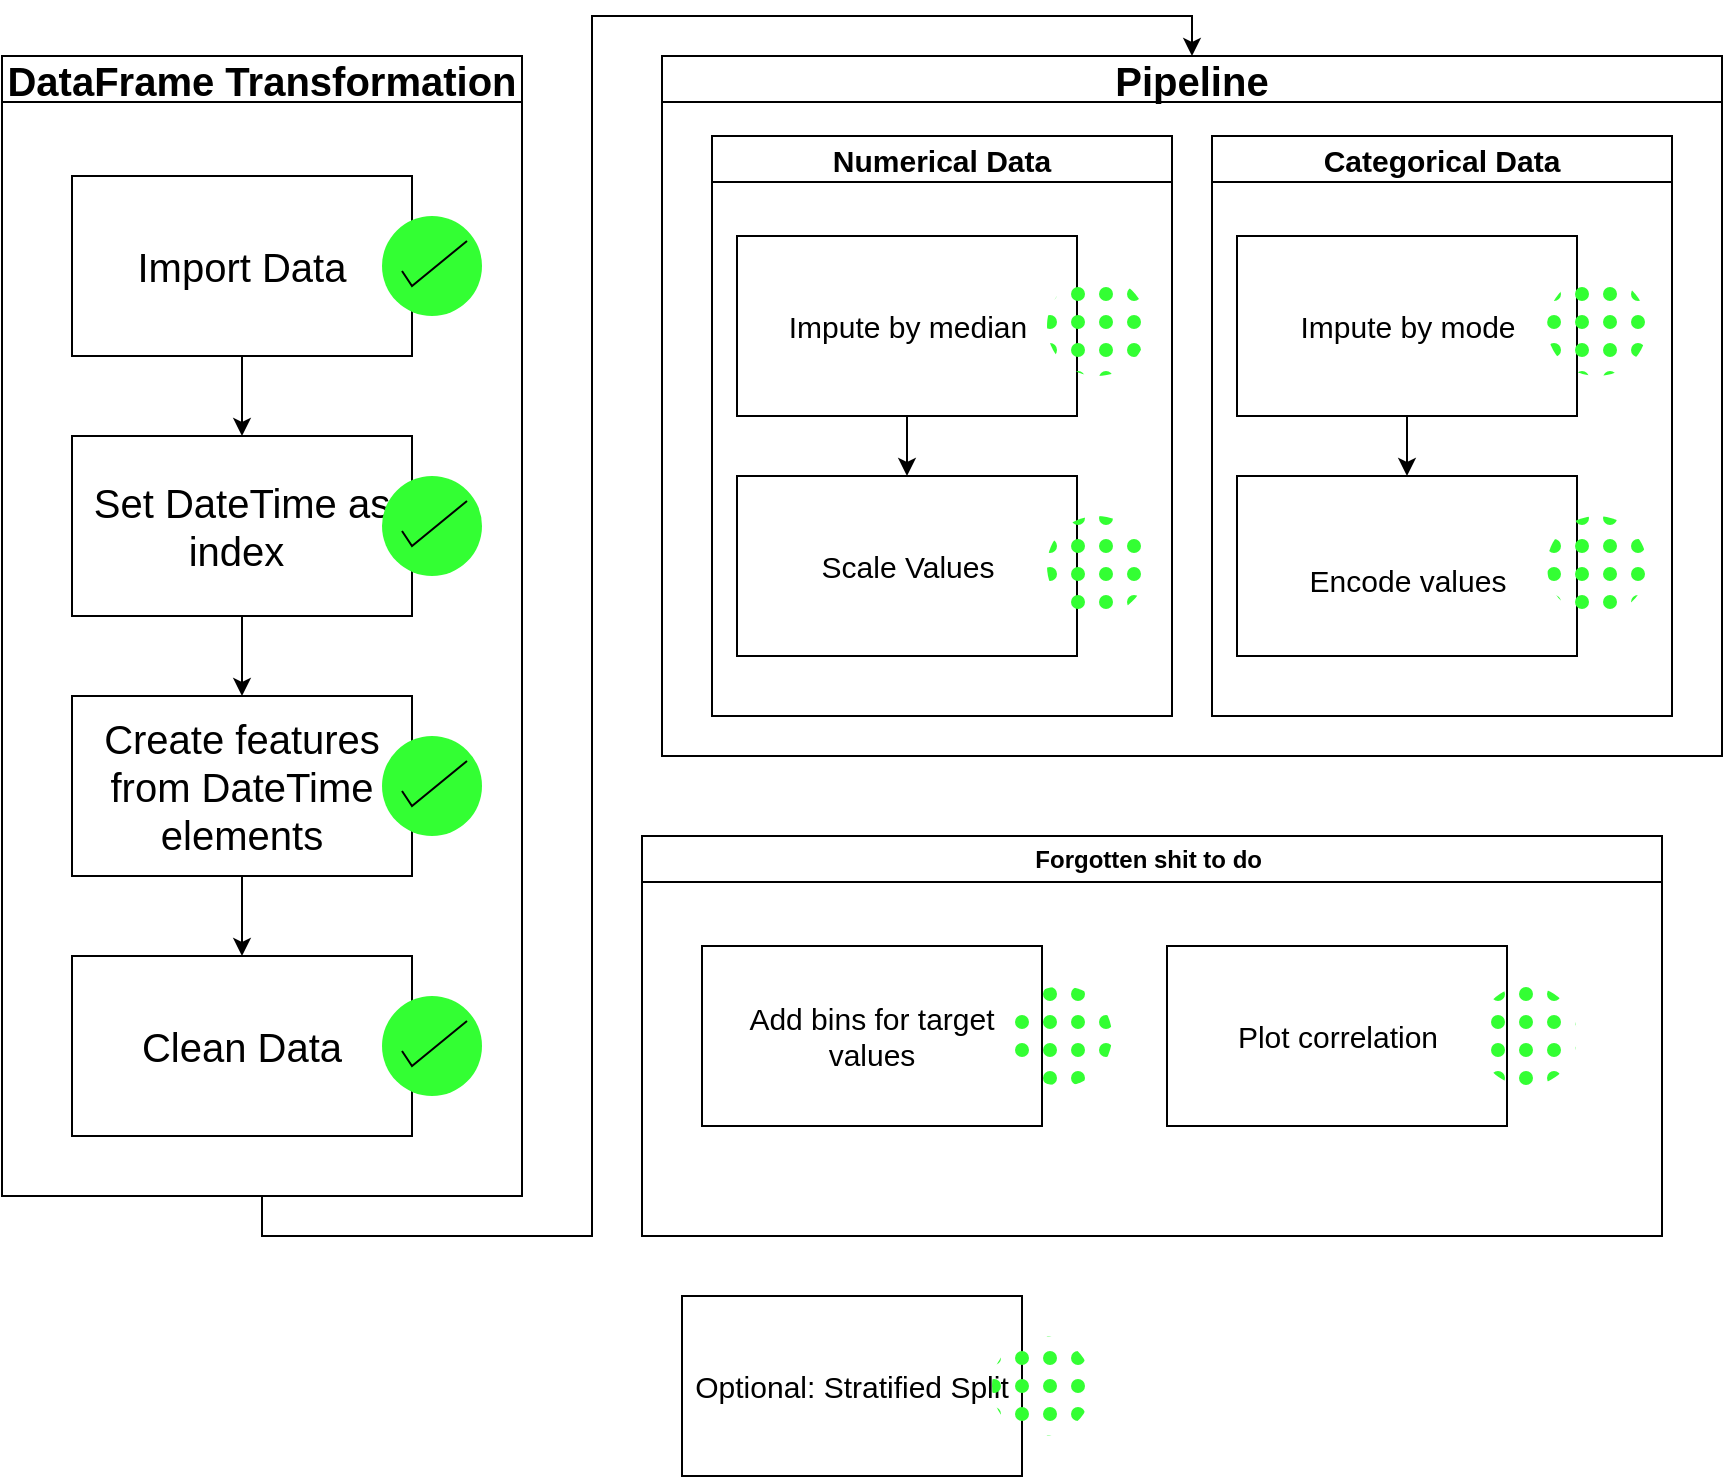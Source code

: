 <mxfile version="20.6.2" type="device" pages="2"><diagram id="yFmd9myb0KiTDr4s8hHv" name="Page-2"><mxGraphModel dx="1396" dy="898" grid="1" gridSize="10" guides="1" tooltips="1" connect="1" arrows="1" fold="1" page="1" pageScale="1" pageWidth="1400" pageHeight="850" math="0" shadow="0"><root><mxCell id="0"/><mxCell id="1" parent="0"/><mxCell id="IEslF7PmRdly5aDwzKnY-15" style="edgeStyle=orthogonalEdgeStyle;rounded=0;orthogonalLoop=1;jettySize=auto;html=1;exitX=0.5;exitY=1;exitDx=0;exitDy=0;entryX=0.5;entryY=0;entryDx=0;entryDy=0;fontSize=20;" parent="1" source="IEslF7PmRdly5aDwzKnY-1" target="qvD4Svu2xgTGr8L9Nqvc-14" edge="1"><mxGeometry relative="1" as="geometry"/></mxCell><mxCell id="IEslF7PmRdly5aDwzKnY-1" value="DataFrame Transformation" style="swimlane;whiteSpace=wrap;html=1;fontSize=20;" parent="1" vertex="1"><mxGeometry x="40" y="40" width="260" height="570" as="geometry"><mxRectangle x="40" y="110" width="150" height="40" as="alternateBounds"/></mxGeometry></mxCell><mxCell id="IEslF7PmRdly5aDwzKnY-2" value="&lt;font style=&quot;font-size: 20px;&quot;&gt;Import Data&lt;/font&gt;" style="rounded=0;whiteSpace=wrap;html=1;" parent="IEslF7PmRdly5aDwzKnY-1" vertex="1"><mxGeometry x="35" y="60" width="170" height="90" as="geometry"/></mxCell><mxCell id="IEslF7PmRdly5aDwzKnY-3" value="" style="edgeStyle=orthogonalEdgeStyle;rounded=0;orthogonalLoop=1;jettySize=auto;html=1;fontSize=20;" parent="IEslF7PmRdly5aDwzKnY-1" source="IEslF7PmRdly5aDwzKnY-4" target="IEslF7PmRdly5aDwzKnY-7" edge="1"><mxGeometry relative="1" as="geometry"/></mxCell><mxCell id="IEslF7PmRdly5aDwzKnY-4" value="&lt;font style=&quot;font-size: 20px;&quot;&gt;Set DateTime as index&amp;nbsp;&lt;/font&gt;" style="rounded=0;whiteSpace=wrap;html=1;" parent="IEslF7PmRdly5aDwzKnY-1" vertex="1"><mxGeometry x="35" y="190" width="170" height="90" as="geometry"/></mxCell><mxCell id="IEslF7PmRdly5aDwzKnY-5" value="" style="edgeStyle=orthogonalEdgeStyle;rounded=0;orthogonalLoop=1;jettySize=auto;html=1;fontSize=20;" parent="IEslF7PmRdly5aDwzKnY-1" source="IEslF7PmRdly5aDwzKnY-2" target="IEslF7PmRdly5aDwzKnY-4" edge="1"><mxGeometry relative="1" as="geometry"/></mxCell><mxCell id="IEslF7PmRdly5aDwzKnY-6" value="" style="edgeStyle=orthogonalEdgeStyle;rounded=0;orthogonalLoop=1;jettySize=auto;html=1;fontSize=20;" parent="IEslF7PmRdly5aDwzKnY-1" source="IEslF7PmRdly5aDwzKnY-7" target="IEslF7PmRdly5aDwzKnY-8" edge="1"><mxGeometry relative="1" as="geometry"/></mxCell><mxCell id="IEslF7PmRdly5aDwzKnY-7" value="&lt;span style=&quot;font-size: 20px;&quot;&gt;Create features from DateTime elements&lt;/span&gt;" style="rounded=0;whiteSpace=wrap;html=1;" parent="IEslF7PmRdly5aDwzKnY-1" vertex="1"><mxGeometry x="35" y="320" width="170" height="90" as="geometry"/></mxCell><mxCell id="IEslF7PmRdly5aDwzKnY-8" value="&lt;span style=&quot;font-size: 20px;&quot;&gt;Clean Data&lt;/span&gt;" style="rounded=0;whiteSpace=wrap;html=1;" parent="IEslF7PmRdly5aDwzKnY-1" vertex="1"><mxGeometry x="35" y="450" width="170" height="90" as="geometry"/></mxCell><mxCell id="IEslF7PmRdly5aDwzKnY-9" value="" style="html=1;verticalLabelPosition=bottom;labelBackgroundColor=#ffffff;verticalAlign=top;shadow=0;dashed=0;strokeWidth=2;shape=mxgraph.ios7.misc.select;fillColor=#33FF33;strokeColor=default;sketch=0;fontSize=20;fillStyle=auto;perimeterSpacing=0;" parent="IEslF7PmRdly5aDwzKnY-1" vertex="1"><mxGeometry x="190" y="80" width="50" height="50" as="geometry"/></mxCell><mxCell id="IEslF7PmRdly5aDwzKnY-10" value="" style="html=1;verticalLabelPosition=bottom;labelBackgroundColor=#ffffff;verticalAlign=top;shadow=0;dashed=0;strokeWidth=2;shape=mxgraph.ios7.misc.select;fillColor=#33FF33;strokeColor=#000000;sketch=0;fontSize=20;fillStyle=auto;" parent="IEslF7PmRdly5aDwzKnY-1" vertex="1"><mxGeometry x="190" y="210" width="50" height="50" as="geometry"/></mxCell><mxCell id="IEslF7PmRdly5aDwzKnY-11" value="" style="html=1;verticalLabelPosition=bottom;labelBackgroundColor=#ffffff;verticalAlign=top;shadow=0;dashed=0;strokeWidth=2;shape=mxgraph.ios7.misc.select;fillColor=#33FF33;strokeColor=#000000;sketch=0;fontSize=20;fillStyle=auto;" parent="IEslF7PmRdly5aDwzKnY-1" vertex="1"><mxGeometry x="190" y="340" width="50" height="50" as="geometry"/></mxCell><mxCell id="IEslF7PmRdly5aDwzKnY-12" value="" style="html=1;verticalLabelPosition=bottom;labelBackgroundColor=#ffffff;verticalAlign=top;shadow=0;dashed=0;strokeWidth=2;shape=mxgraph.ios7.misc.select;fillColor=#33FF33;strokeColor=#000000;sketch=0;fontSize=20;fillStyle=auto;" parent="IEslF7PmRdly5aDwzKnY-1" vertex="1"><mxGeometry x="190" y="470" width="50" height="50" as="geometry"/></mxCell><mxCell id="qvD4Svu2xgTGr8L9Nqvc-14" value="&lt;font style=&quot;font-size: 20px;&quot;&gt;Pipeline&lt;/font&gt;" style="swimlane;whiteSpace=wrap;html=1;fillStyle=dots;" parent="1" vertex="1"><mxGeometry x="370" y="40" width="530" height="350" as="geometry"/></mxCell><mxCell id="qvD4Svu2xgTGr8L9Nqvc-50" value="Numerical Data" style="swimlane;whiteSpace=wrap;html=1;fillStyle=dots;strokeColor=default;fontSize=15;fillColor=none;" parent="qvD4Svu2xgTGr8L9Nqvc-14" vertex="1"><mxGeometry x="25" y="40" width="230" height="290" as="geometry"/></mxCell><mxCell id="qvD4Svu2xgTGr8L9Nqvc-36" value="" style="group" parent="qvD4Svu2xgTGr8L9Nqvc-50" vertex="1" connectable="0"><mxGeometry x="12.5" y="170" width="205" height="90" as="geometry"/></mxCell><mxCell id="qvD4Svu2xgTGr8L9Nqvc-37" value="&lt;font style=&quot;font-size: 15px;&quot;&gt;Scale Values&lt;/font&gt;" style="rounded=0;whiteSpace=wrap;html=1;" parent="qvD4Svu2xgTGr8L9Nqvc-36" vertex="1"><mxGeometry width="170" height="90" as="geometry"/></mxCell><mxCell id="qvD4Svu2xgTGr8L9Nqvc-38" value="" style="html=1;verticalLabelPosition=bottom;labelBackgroundColor=#ffffff;verticalAlign=top;shadow=0;dashed=0;strokeWidth=2;shape=mxgraph.ios7.misc.select;fillColor=#33FF33;strokeColor=none;sketch=0;fontSize=20;fillStyle=dots;perimeterSpacing=0;" parent="qvD4Svu2xgTGr8L9Nqvc-36" vertex="1"><mxGeometry x="155" y="20" width="50" height="50" as="geometry"/></mxCell><mxCell id="qvD4Svu2xgTGr8L9Nqvc-22" value="" style="group" parent="qvD4Svu2xgTGr8L9Nqvc-50" vertex="1" connectable="0"><mxGeometry x="12.5" y="50" width="205" height="90" as="geometry"/></mxCell><mxCell id="qvD4Svu2xgTGr8L9Nqvc-23" value="&lt;font style=&quot;font-size: 15px;&quot;&gt;Impute by median&lt;/font&gt;" style="rounded=0;whiteSpace=wrap;html=1;" parent="qvD4Svu2xgTGr8L9Nqvc-22" vertex="1"><mxGeometry width="170" height="90" as="geometry"/></mxCell><mxCell id="qvD4Svu2xgTGr8L9Nqvc-24" value="" style="html=1;verticalLabelPosition=bottom;labelBackgroundColor=#ffffff;verticalAlign=top;shadow=0;dashed=0;strokeWidth=2;shape=mxgraph.ios7.misc.select;fillColor=#33FF33;strokeColor=none;sketch=0;fontSize=20;fillStyle=dots;perimeterSpacing=0;" parent="qvD4Svu2xgTGr8L9Nqvc-22" vertex="1"><mxGeometry x="155" y="20" width="50" height="50" as="geometry"/></mxCell><mxCell id="qvD4Svu2xgTGr8L9Nqvc-39" value="" style="edgeStyle=orthogonalEdgeStyle;rounded=0;orthogonalLoop=1;jettySize=auto;html=1;fontSize=15;" parent="qvD4Svu2xgTGr8L9Nqvc-50" source="qvD4Svu2xgTGr8L9Nqvc-23" target="qvD4Svu2xgTGr8L9Nqvc-37" edge="1"><mxGeometry relative="1" as="geometry"/></mxCell><mxCell id="qvD4Svu2xgTGr8L9Nqvc-59" value="Categorical Data" style="swimlane;whiteSpace=wrap;html=1;fillStyle=dots;strokeColor=default;fontSize=15;fillColor=none;" parent="qvD4Svu2xgTGr8L9Nqvc-14" vertex="1"><mxGeometry x="275" y="40" width="230" height="290" as="geometry"/></mxCell><mxCell id="qvD4Svu2xgTGr8L9Nqvc-60" value="" style="group" parent="qvD4Svu2xgTGr8L9Nqvc-59" vertex="1" connectable="0"><mxGeometry x="12.5" y="170" width="205" height="90" as="geometry"/></mxCell><mxCell id="qvD4Svu2xgTGr8L9Nqvc-61" value="&lt;br&gt;&lt;span style=&quot;font-size: 15px;&quot;&gt;Encode values&lt;br&gt;&lt;/span&gt;" style="rounded=0;whiteSpace=wrap;html=1;" parent="qvD4Svu2xgTGr8L9Nqvc-60" vertex="1"><mxGeometry width="170" height="90" as="geometry"/></mxCell><mxCell id="qvD4Svu2xgTGr8L9Nqvc-62" value="" style="html=1;verticalLabelPosition=bottom;labelBackgroundColor=#ffffff;verticalAlign=top;shadow=0;dashed=0;strokeWidth=2;shape=mxgraph.ios7.misc.select;fillColor=#33FF33;strokeColor=none;sketch=0;fontSize=20;fillStyle=dots;perimeterSpacing=0;" parent="qvD4Svu2xgTGr8L9Nqvc-60" vertex="1"><mxGeometry x="155" y="20" width="50" height="50" as="geometry"/></mxCell><mxCell id="qvD4Svu2xgTGr8L9Nqvc-63" value="" style="group" parent="qvD4Svu2xgTGr8L9Nqvc-59" vertex="1" connectable="0"><mxGeometry x="12.5" y="50" width="205" height="90" as="geometry"/></mxCell><mxCell id="qvD4Svu2xgTGr8L9Nqvc-64" value="&lt;font style=&quot;font-size: 15px;&quot;&gt;Impute by mode&lt;/font&gt;" style="rounded=0;whiteSpace=wrap;html=1;" parent="qvD4Svu2xgTGr8L9Nqvc-63" vertex="1"><mxGeometry width="170" height="90" as="geometry"/></mxCell><mxCell id="qvD4Svu2xgTGr8L9Nqvc-65" value="" style="html=1;verticalLabelPosition=bottom;labelBackgroundColor=#ffffff;verticalAlign=top;shadow=0;dashed=0;strokeWidth=2;shape=mxgraph.ios7.misc.select;fillColor=#33FF33;strokeColor=none;sketch=0;fontSize=20;fillStyle=dots;perimeterSpacing=0;" parent="qvD4Svu2xgTGr8L9Nqvc-63" vertex="1"><mxGeometry x="155" y="20" width="50" height="50" as="geometry"/></mxCell><mxCell id="qvD4Svu2xgTGr8L9Nqvc-66" value="" style="edgeStyle=orthogonalEdgeStyle;rounded=0;orthogonalLoop=1;jettySize=auto;html=1;fontSize=15;" parent="qvD4Svu2xgTGr8L9Nqvc-59" source="qvD4Svu2xgTGr8L9Nqvc-64" target="qvD4Svu2xgTGr8L9Nqvc-61" edge="1"><mxGeometry relative="1" as="geometry"/></mxCell><mxCell id="aLuHa-lmYtsuOSALhImW-1" value="Forgotten shit to do&amp;nbsp;" style="swimlane;whiteSpace=wrap;html=1;startSize=23;" vertex="1" parent="1"><mxGeometry x="360" y="430" width="510" height="200" as="geometry"/></mxCell><mxCell id="aLuHa-lmYtsuOSALhImW-2" value="" style="group" vertex="1" connectable="0" parent="aLuHa-lmYtsuOSALhImW-1"><mxGeometry x="30" y="55" width="205" height="90" as="geometry"/></mxCell><mxCell id="aLuHa-lmYtsuOSALhImW-3" value="&lt;font style=&quot;font-size: 15px;&quot;&gt;Add bins for target values&lt;/font&gt;" style="rounded=0;whiteSpace=wrap;html=1;" vertex="1" parent="aLuHa-lmYtsuOSALhImW-2"><mxGeometry width="170" height="90" as="geometry"/></mxCell><mxCell id="aLuHa-lmYtsuOSALhImW-4" value="" style="html=1;verticalLabelPosition=bottom;labelBackgroundColor=#ffffff;verticalAlign=top;shadow=0;dashed=0;strokeWidth=2;shape=mxgraph.ios7.misc.select;fillColor=#33FF33;strokeColor=none;sketch=0;fontSize=20;fillStyle=dots;perimeterSpacing=0;" vertex="1" parent="aLuHa-lmYtsuOSALhImW-2"><mxGeometry x="155" y="20" width="50" height="50" as="geometry"/></mxCell><mxCell id="aLuHa-lmYtsuOSALhImW-5" value="" style="group" vertex="1" connectable="0" parent="aLuHa-lmYtsuOSALhImW-1"><mxGeometry x="262.5" y="55" width="205" height="90" as="geometry"/></mxCell><mxCell id="aLuHa-lmYtsuOSALhImW-6" value="&lt;font style=&quot;font-size: 15px;&quot;&gt;Plot correlation&lt;/font&gt;" style="rounded=0;whiteSpace=wrap;html=1;" vertex="1" parent="aLuHa-lmYtsuOSALhImW-5"><mxGeometry width="170" height="90" as="geometry"/></mxCell><mxCell id="aLuHa-lmYtsuOSALhImW-7" value="" style="html=1;verticalLabelPosition=bottom;labelBackgroundColor=#ffffff;verticalAlign=top;shadow=0;dashed=0;strokeWidth=2;shape=mxgraph.ios7.misc.select;fillColor=#33FF33;strokeColor=none;sketch=0;fontSize=20;fillStyle=dots;perimeterSpacing=0;" vertex="1" parent="aLuHa-lmYtsuOSALhImW-5"><mxGeometry x="155" y="20" width="50" height="50" as="geometry"/></mxCell><mxCell id="aLuHa-lmYtsuOSALhImW-11" value="" style="group" vertex="1" connectable="0" parent="1"><mxGeometry x="380" y="660" width="205" height="90" as="geometry"/></mxCell><mxCell id="aLuHa-lmYtsuOSALhImW-12" value="&lt;font style=&quot;font-size: 15px;&quot;&gt;Optional: Stratified Split&lt;/font&gt;" style="rounded=0;whiteSpace=wrap;html=1;" vertex="1" parent="aLuHa-lmYtsuOSALhImW-11"><mxGeometry width="170" height="90" as="geometry"/></mxCell><mxCell id="aLuHa-lmYtsuOSALhImW-13" value="" style="html=1;verticalLabelPosition=bottom;labelBackgroundColor=#ffffff;verticalAlign=top;shadow=0;dashed=0;strokeWidth=2;shape=mxgraph.ios7.misc.select;fillColor=#33FF33;strokeColor=none;sketch=0;fontSize=20;fillStyle=dots;perimeterSpacing=0;" vertex="1" parent="aLuHa-lmYtsuOSALhImW-11"><mxGeometry x="155" y="20" width="50" height="50" as="geometry"/></mxCell></root></mxGraphModel></diagram><diagram id="C2vvHl41Q2tvugXLAGyh" name="disregard"><mxGraphModel dx="1280" dy="823" grid="1" gridSize="10" guides="1" tooltips="1" connect="1" arrows="0" fold="1" page="1" pageScale="1" pageWidth="1100" pageHeight="850" math="0" shadow="0"><root><mxCell id="0"/><mxCell id="1" parent="0"/><mxCell id="o-bPGJeqz_QGseccUwHu-3" value="Time Series Analysis" style="text;html=1;strokeColor=none;fillColor=none;align=center;verticalAlign=middle;whiteSpace=wrap;rounded=0;fontSize=20;" parent="1" vertex="1"><mxGeometry x="40" width="220" height="60" as="geometry"/></mxCell><mxCell id="o-bPGJeqz_QGseccUwHu-5" value="DataFrame Transformation" style="swimlane;whiteSpace=wrap;html=1;fontSize=20;" parent="1" vertex="1"><mxGeometry x="40" y="63" width="260" height="570" as="geometry"><mxRectangle x="40" y="110" width="150" height="40" as="alternateBounds"/></mxGeometry></mxCell><mxCell id="o-bPGJeqz_QGseccUwHu-1" value="&lt;font style=&quot;font-size: 20px;&quot;&gt;Import Data&lt;/font&gt;" style="rounded=0;whiteSpace=wrap;html=1;" parent="o-bPGJeqz_QGseccUwHu-5" vertex="1"><mxGeometry x="35" y="60" width="170" height="90" as="geometry"/></mxCell><mxCell id="o-bPGJeqz_QGseccUwHu-8" value="" style="edgeStyle=orthogonalEdgeStyle;rounded=0;orthogonalLoop=1;jettySize=auto;html=1;fontSize=20;" parent="o-bPGJeqz_QGseccUwHu-5" source="o-bPGJeqz_QGseccUwHu-2" target="o-bPGJeqz_QGseccUwHu-6" edge="1"><mxGeometry relative="1" as="geometry"/></mxCell><mxCell id="o-bPGJeqz_QGseccUwHu-2" value="&lt;font style=&quot;font-size: 20px;&quot;&gt;Set DateTime as index&amp;nbsp;&lt;/font&gt;" style="rounded=0;whiteSpace=wrap;html=1;" parent="o-bPGJeqz_QGseccUwHu-5" vertex="1"><mxGeometry x="35" y="190" width="170" height="90" as="geometry"/></mxCell><mxCell id="o-bPGJeqz_QGseccUwHu-4" value="" style="edgeStyle=orthogonalEdgeStyle;rounded=0;orthogonalLoop=1;jettySize=auto;html=1;fontSize=20;" parent="o-bPGJeqz_QGseccUwHu-5" source="o-bPGJeqz_QGseccUwHu-1" target="o-bPGJeqz_QGseccUwHu-2" edge="1"><mxGeometry relative="1" as="geometry"/></mxCell><mxCell id="o-bPGJeqz_QGseccUwHu-10" value="" style="edgeStyle=orthogonalEdgeStyle;rounded=0;orthogonalLoop=1;jettySize=auto;html=1;fontSize=20;" parent="o-bPGJeqz_QGseccUwHu-5" source="o-bPGJeqz_QGseccUwHu-6" target="o-bPGJeqz_QGseccUwHu-9" edge="1"><mxGeometry relative="1" as="geometry"/></mxCell><mxCell id="o-bPGJeqz_QGseccUwHu-6" value="&lt;span style=&quot;font-size: 20px;&quot;&gt;Create features from DateTime elements&lt;/span&gt;" style="rounded=0;whiteSpace=wrap;html=1;" parent="o-bPGJeqz_QGseccUwHu-5" vertex="1"><mxGeometry x="35" y="320" width="170" height="90" as="geometry"/></mxCell><mxCell id="o-bPGJeqz_QGseccUwHu-9" value="&lt;span style=&quot;font-size: 20px;&quot;&gt;Clean Data&lt;/span&gt;" style="rounded=0;whiteSpace=wrap;html=1;" parent="o-bPGJeqz_QGseccUwHu-5" vertex="1"><mxGeometry x="35" y="450" width="170" height="90" as="geometry"/></mxCell><mxCell id="o-bPGJeqz_QGseccUwHu-20" value="" style="html=1;verticalLabelPosition=bottom;labelBackgroundColor=#ffffff;verticalAlign=top;shadow=0;dashed=0;strokeWidth=2;shape=mxgraph.ios7.misc.select;fillColor=#33FF33;strokeColor=default;sketch=0;fontSize=20;fillStyle=auto;perimeterSpacing=0;" parent="o-bPGJeqz_QGseccUwHu-5" vertex="1"><mxGeometry x="190" y="80" width="50" height="50" as="geometry"/></mxCell><mxCell id="o-bPGJeqz_QGseccUwHu-21" value="" style="html=1;verticalLabelPosition=bottom;labelBackgroundColor=#ffffff;verticalAlign=top;shadow=0;dashed=0;strokeWidth=2;shape=mxgraph.ios7.misc.select;fillColor=#33FF33;strokeColor=#000000;sketch=0;fontSize=20;fillStyle=auto;" parent="o-bPGJeqz_QGseccUwHu-5" vertex="1"><mxGeometry x="190" y="210" width="50" height="50" as="geometry"/></mxCell><mxCell id="o-bPGJeqz_QGseccUwHu-22" value="" style="html=1;verticalLabelPosition=bottom;labelBackgroundColor=#ffffff;verticalAlign=top;shadow=0;dashed=0;strokeWidth=2;shape=mxgraph.ios7.misc.select;fillColor=#33FF33;strokeColor=#000000;sketch=0;fontSize=20;fillStyle=auto;" parent="o-bPGJeqz_QGseccUwHu-5" vertex="1"><mxGeometry x="190" y="340" width="50" height="50" as="geometry"/></mxCell><mxCell id="o-bPGJeqz_QGseccUwHu-23" value="" style="html=1;verticalLabelPosition=bottom;labelBackgroundColor=#ffffff;verticalAlign=top;shadow=0;dashed=0;strokeWidth=2;shape=mxgraph.ios7.misc.select;fillColor=#33FF33;strokeColor=#000000;sketch=0;fontSize=20;fillStyle=auto;" parent="o-bPGJeqz_QGseccUwHu-5" vertex="1"><mxGeometry x="190" y="470" width="50" height="50" as="geometry"/></mxCell><mxCell id="o-bPGJeqz_QGseccUwHu-60" value="Visualization (Line Graph)&lt;br&gt;&lt;font style=&quot;font-size: 11px;&quot;&gt;(assumed with DateTIme index)&lt;/font&gt;" style="swimlane;whiteSpace=wrap;html=1;fillStyle=dots;fontSize=15;startSize=40;" parent="1" vertex="1"><mxGeometry x="40" y="650" width="1040" height="180" as="geometry"/></mxCell><mxCell id="o-bPGJeqz_QGseccUwHu-61" value="&lt;span style=&quot;font-size: 20px;&quot;&gt;Plot the target from start to finish&lt;/span&gt;" style="rounded=0;whiteSpace=wrap;html=1;" parent="o-bPGJeqz_QGseccUwHu-60" vertex="1"><mxGeometry x="20" y="52" width="170" height="90" as="geometry"/></mxCell><mxCell id="o-bPGJeqz_QGseccUwHu-63" value="&lt;span style=&quot;font-size: 20px;&quot;&gt;Plot a one-week data&lt;/span&gt;" style="rounded=0;whiteSpace=wrap;html=1;" parent="o-bPGJeqz_QGseccUwHu-60" vertex="1"><mxGeometry x="220" y="52" width="170" height="90" as="geometry"/></mxCell><mxCell id="o-bPGJeqz_QGseccUwHu-64" value="" style="html=1;verticalLabelPosition=bottom;labelBackgroundColor=#ffffff;verticalAlign=top;shadow=0;dashed=0;strokeWidth=2;shape=mxgraph.ios7.misc.select;fillColor=#33FF33;strokeColor=#000000;sketch=0;fontSize=20;fillStyle=auto;" parent="o-bPGJeqz_QGseccUwHu-60" vertex="1"><mxGeometry x="280" y="122" width="50" height="50" as="geometry"/></mxCell><mxCell id="o-bPGJeqz_QGseccUwHu-65" value="&lt;span style=&quot;font-size: 20px;&quot;&gt;Plot a one-month data&lt;/span&gt;" style="rounded=0;whiteSpace=wrap;html=1;" parent="o-bPGJeqz_QGseccUwHu-60" vertex="1"><mxGeometry x="410" y="52" width="170" height="90" as="geometry"/></mxCell><mxCell id="o-bPGJeqz_QGseccUwHu-66" value="" style="html=1;verticalLabelPosition=bottom;labelBackgroundColor=#ffffff;verticalAlign=top;shadow=0;dashed=0;strokeWidth=2;shape=mxgraph.ios7.misc.select;fillColor=#33FF33;strokeColor=#000000;sketch=0;fontSize=20;fillStyle=auto;" parent="o-bPGJeqz_QGseccUwHu-60" vertex="1"><mxGeometry x="470" y="122" width="50" height="50" as="geometry"/></mxCell><mxCell id="o-bPGJeqz_QGseccUwHu-67" value="&lt;span style=&quot;font-size: 20px;&quot;&gt;Plot a one-year data&lt;/span&gt;" style="rounded=0;whiteSpace=wrap;html=1;" parent="o-bPGJeqz_QGseccUwHu-60" vertex="1"><mxGeometry x="610" y="52" width="170" height="90" as="geometry"/></mxCell><mxCell id="o-bPGJeqz_QGseccUwHu-68" value="" style="html=1;verticalLabelPosition=bottom;labelBackgroundColor=#ffffff;verticalAlign=top;shadow=0;dashed=0;strokeWidth=2;shape=mxgraph.ios7.misc.select;fillColor=#33FF33;strokeColor=#000000;sketch=0;fontSize=20;fillStyle=auto;" parent="o-bPGJeqz_QGseccUwHu-60" vertex="1"><mxGeometry x="670" y="122" width="50" height="50" as="geometry"/></mxCell><mxCell id="o-bPGJeqz_QGseccUwHu-62" value="" style="html=1;verticalLabelPosition=bottom;labelBackgroundColor=#ffffff;verticalAlign=top;shadow=0;dashed=0;strokeWidth=2;shape=mxgraph.ios7.misc.select;fillColor=#33FF33;strokeColor=#000000;sketch=0;fontSize=20;fillStyle=auto;direction=south;rotation=-90;" parent="o-bPGJeqz_QGseccUwHu-60" vertex="1"><mxGeometry x="80" y="122" width="50" height="50" as="geometry"/></mxCell><mxCell id="jPI63BEol0twGa946AWa-14" value="&lt;span style=&quot;font-size: 20px;&quot;&gt;Plot histogram&lt;/span&gt;" style="rounded=0;whiteSpace=wrap;html=1;" parent="o-bPGJeqz_QGseccUwHu-60" vertex="1"><mxGeometry x="810" y="52" width="170" height="90" as="geometry"/></mxCell><mxCell id="jPI63BEol0twGa946AWa-15" value="" style="html=1;verticalLabelPosition=bottom;labelBackgroundColor=#ffffff;verticalAlign=top;shadow=0;dashed=0;strokeWidth=2;shape=mxgraph.ios7.misc.select;fillColor=#33FF33;strokeColor=#000000;sketch=0;fontSize=20;fillStyle=dots;" parent="o-bPGJeqz_QGseccUwHu-60" vertex="1"><mxGeometry x="870" y="122" width="50" height="50" as="geometry"/></mxCell><mxCell id="jPI63BEol0twGa946AWa-16" value="Numeric Pipeline" style="swimlane;whiteSpace=wrap;html=1;fontSize=20;" parent="1" vertex="1"><mxGeometry x="330" y="60" width="260" height="450" as="geometry"><mxRectangle x="40" y="110" width="150" height="40" as="alternateBounds"/></mxGeometry></mxCell><mxCell id="jPI63BEol0twGa946AWa-17" value="&lt;font style=&quot;font-size: 20px;&quot;&gt;Impute by median&amp;nbsp;&lt;/font&gt;" style="rounded=0;whiteSpace=wrap;html=1;" parent="jPI63BEol0twGa946AWa-16" vertex="1"><mxGeometry x="35" y="60" width="170" height="90" as="geometry"/></mxCell><mxCell id="jPI63BEol0twGa946AWa-18" value="" style="edgeStyle=orthogonalEdgeStyle;rounded=0;orthogonalLoop=1;jettySize=auto;html=1;fontSize=20;" parent="jPI63BEol0twGa946AWa-16" source="jPI63BEol0twGa946AWa-19" target="jPI63BEol0twGa946AWa-22" edge="1"><mxGeometry relative="1" as="geometry"/></mxCell><mxCell id="jPI63BEol0twGa946AWa-19" value="&lt;span style=&quot;font-size: 20px;&quot;&gt;Log Transformation&lt;/span&gt;" style="rounded=0;whiteSpace=wrap;html=1;" parent="jPI63BEol0twGa946AWa-16" vertex="1"><mxGeometry x="35" y="190" width="170" height="90" as="geometry"/></mxCell><mxCell id="jPI63BEol0twGa946AWa-20" value="" style="edgeStyle=orthogonalEdgeStyle;rounded=0;orthogonalLoop=1;jettySize=auto;html=1;fontSize=20;" parent="jPI63BEol0twGa946AWa-16" source="jPI63BEol0twGa946AWa-17" target="jPI63BEol0twGa946AWa-19" edge="1"><mxGeometry relative="1" as="geometry"/></mxCell><mxCell id="jPI63BEol0twGa946AWa-22" value="&lt;span style=&quot;font-size: 20px;&quot;&gt;Scale Values&lt;/span&gt;" style="rounded=0;whiteSpace=wrap;html=1;" parent="jPI63BEol0twGa946AWa-16" vertex="1"><mxGeometry x="35" y="320" width="170" height="90" as="geometry"/></mxCell><mxCell id="jPI63BEol0twGa946AWa-24" value="" style="html=1;verticalLabelPosition=bottom;labelBackgroundColor=#ffffff;verticalAlign=top;shadow=0;dashed=0;strokeWidth=2;shape=mxgraph.ios7.misc.select;fillColor=#33FF33;strokeColor=none;sketch=0;fontSize=20;fillStyle=dots;perimeterSpacing=0;" parent="jPI63BEol0twGa946AWa-16" vertex="1"><mxGeometry x="190" y="80" width="50" height="50" as="geometry"/></mxCell><mxCell id="jPI63BEol0twGa946AWa-25" value="" style="html=1;verticalLabelPosition=bottom;labelBackgroundColor=#ffffff;verticalAlign=top;shadow=0;dashed=0;strokeWidth=2;shape=mxgraph.ios7.misc.select;fillColor=#33FF33;strokeColor=none;sketch=0;fontSize=20;fillStyle=dots;" parent="jPI63BEol0twGa946AWa-16" vertex="1"><mxGeometry x="190" y="210" width="50" height="50" as="geometry"/></mxCell><mxCell id="jPI63BEol0twGa946AWa-26" value="" style="html=1;verticalLabelPosition=bottom;labelBackgroundColor=#ffffff;verticalAlign=top;shadow=0;dashed=0;strokeWidth=2;shape=mxgraph.ios7.misc.select;fillColor=#33FF33;strokeColor=none;sketch=0;fontSize=20;fillStyle=dots;" parent="jPI63BEol0twGa946AWa-16" vertex="1"><mxGeometry x="190" y="340" width="50" height="50" as="geometry"/></mxCell><mxCell id="jPI63BEol0twGa946AWa-38" value="Categorical Pipeline" style="swimlane;whiteSpace=wrap;html=1;fontSize=20;" parent="1" vertex="1"><mxGeometry x="630" y="60" width="260" height="310" as="geometry"><mxRectangle x="40" y="110" width="150" height="40" as="alternateBounds"/></mxGeometry></mxCell><mxCell id="jPI63BEol0twGa946AWa-39" value="&lt;font style=&quot;font-size: 20px;&quot;&gt;Impute by mode&amp;nbsp;&lt;/font&gt;" style="rounded=0;whiteSpace=wrap;html=1;" parent="jPI63BEol0twGa946AWa-38" vertex="1"><mxGeometry x="35" y="60" width="170" height="90" as="geometry"/></mxCell><mxCell id="jPI63BEol0twGa946AWa-41" value="&lt;span style=&quot;font-size: 20px;&quot;&gt;Categorical Encoding&lt;/span&gt;" style="rounded=0;whiteSpace=wrap;html=1;" parent="jPI63BEol0twGa946AWa-38" vertex="1"><mxGeometry x="35" y="190" width="170" height="90" as="geometry"/></mxCell><mxCell id="jPI63BEol0twGa946AWa-42" value="" style="edgeStyle=orthogonalEdgeStyle;rounded=0;orthogonalLoop=1;jettySize=auto;html=1;fontSize=20;" parent="jPI63BEol0twGa946AWa-38" source="jPI63BEol0twGa946AWa-39" target="jPI63BEol0twGa946AWa-41" edge="1"><mxGeometry relative="1" as="geometry"/></mxCell><mxCell id="jPI63BEol0twGa946AWa-44" value="" style="html=1;verticalLabelPosition=bottom;labelBackgroundColor=#ffffff;verticalAlign=top;shadow=0;dashed=0;strokeWidth=2;shape=mxgraph.ios7.misc.select;fillColor=#33FF33;strokeColor=none;sketch=0;fontSize=20;fillStyle=dots;perimeterSpacing=0;" parent="jPI63BEol0twGa946AWa-38" vertex="1"><mxGeometry x="190" y="80" width="50" height="50" as="geometry"/></mxCell><mxCell id="jPI63BEol0twGa946AWa-45" value="" style="html=1;verticalLabelPosition=bottom;labelBackgroundColor=#ffffff;verticalAlign=top;shadow=0;dashed=0;strokeWidth=2;shape=mxgraph.ios7.misc.select;fillColor=#33FF33;strokeColor=none;sketch=0;fontSize=20;fillStyle=dots;" parent="jPI63BEol0twGa946AWa-38" vertex="1"><mxGeometry x="190" y="210" width="50" height="50" as="geometry"/></mxCell></root></mxGraphModel></diagram></mxfile>